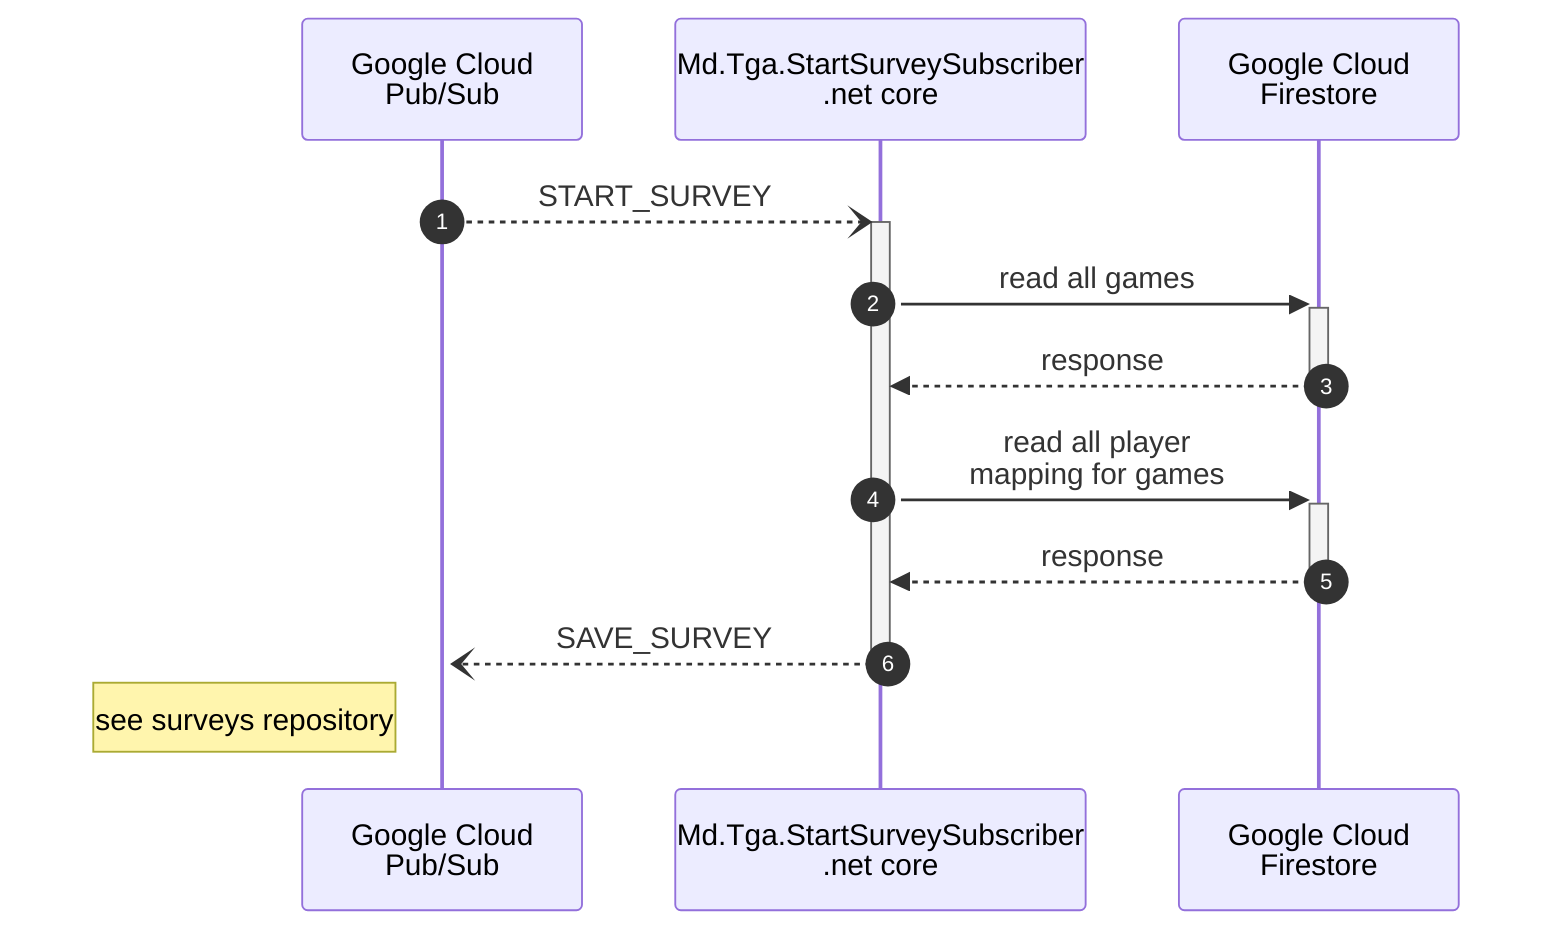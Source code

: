 sequenceDiagram
    autonumber
    participant PS as Google Cloud<br>Pub/Sub
    participant SSS as Md.Tga.StartSurveySubscriber<br>.net core
    participant FS as Google Cloud<br>Firestore
    %% START
    PS--)+SSS: START_SURVEY
    SSS->>+FS: read all games
    FS-->>SSS: response
    deactivate FS
    SSS->>+FS: read all player<br>mapping for games
    FS-->>SSS: response
    deactivate FS
    %% SAVE
    SSS--)+PS: SAVE_SURVEY
    deactivate SSS
    note left of PS: see surveys repository